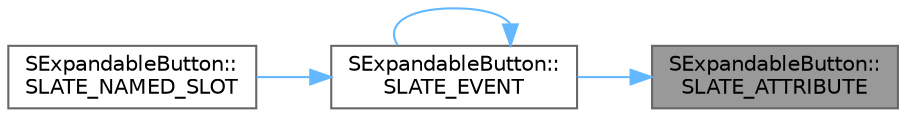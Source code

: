 digraph "SExpandableButton::SLATE_ATTRIBUTE"
{
 // INTERACTIVE_SVG=YES
 // LATEX_PDF_SIZE
  bgcolor="transparent";
  edge [fontname=Helvetica,fontsize=10,labelfontname=Helvetica,labelfontsize=10];
  node [fontname=Helvetica,fontsize=10,shape=box,height=0.2,width=0.4];
  rankdir="RL";
  Node1 [id="Node000001",label="SExpandableButton::\lSLATE_ATTRIBUTE",height=0.2,width=0.4,color="gray40", fillcolor="grey60", style="filled", fontcolor="black",tooltip="The text to display in this button in it's collapsed state (if nothing is specified for CollapsedButt..."];
  Node1 -> Node2 [id="edge1_Node000001_Node000002",dir="back",color="steelblue1",style="solid",tooltip=" "];
  Node2 [id="Node000002",label="SExpandableButton::\lSLATE_EVENT",height=0.2,width=0.4,color="grey40", fillcolor="white", style="filled",URL="$dd/dcc/classSExpandableButton.html#a9377c7b469dbbb3042150d7250e6be82",tooltip="Called when the close button is clicked."];
  Node2 -> Node2 [id="edge2_Node000002_Node000002",dir="back",color="steelblue1",style="solid",tooltip=" "];
  Node2 -> Node3 [id="edge3_Node000002_Node000003",dir="back",color="steelblue1",style="solid",tooltip=" "];
  Node3 [id="Node000003",label="SExpandableButton::\lSLATE_NAMED_SLOT",height=0.2,width=0.4,color="grey40", fillcolor="white", style="filled",URL="$dd/dcc/classSExpandableButton.html#a5a1be853a99a1e6dd4d439f9eed50139",tooltip="Slot for this button's expanded body."];
}
